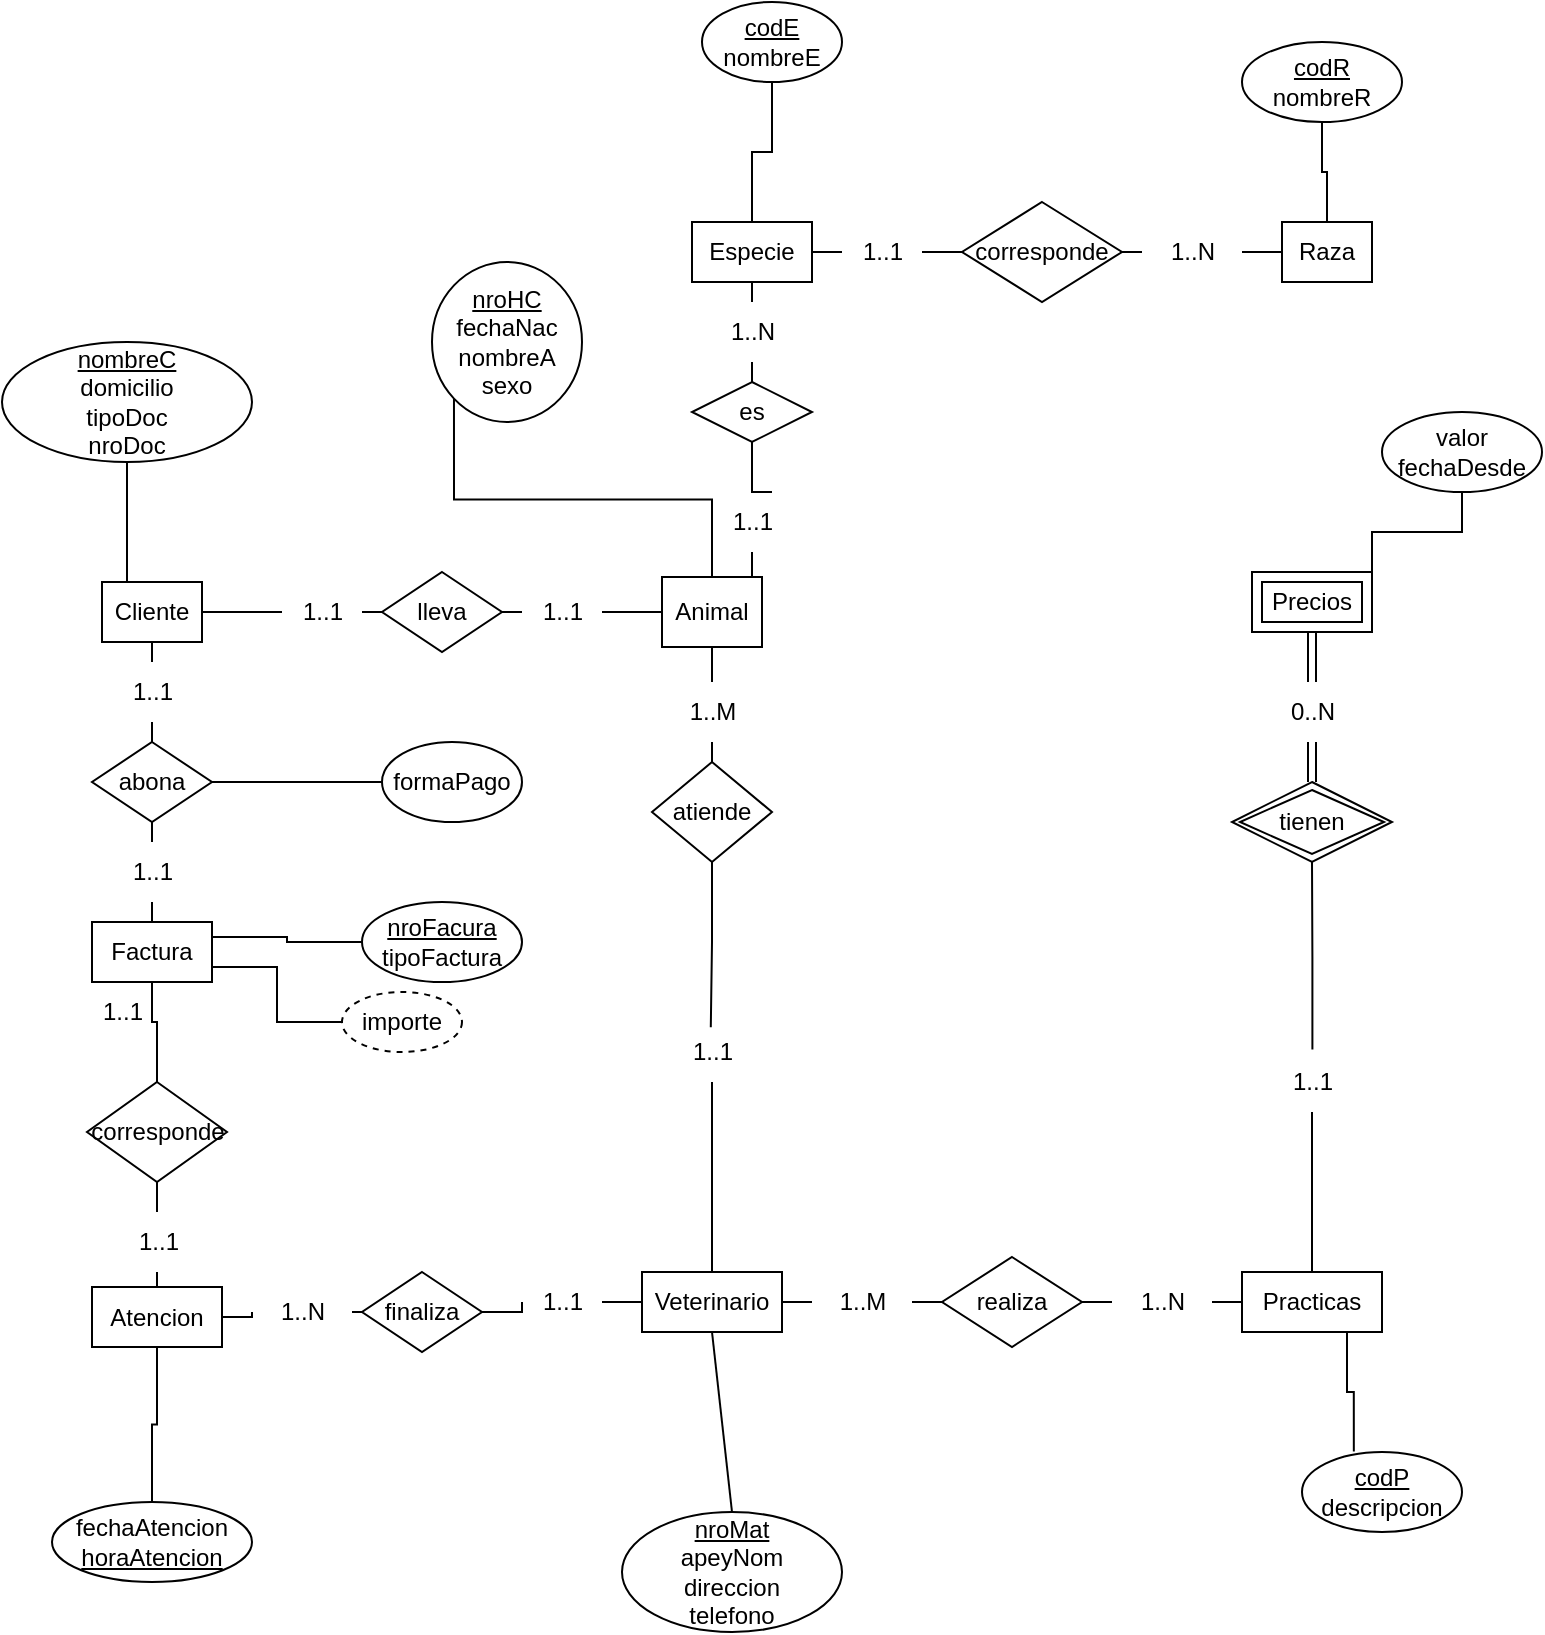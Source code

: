 <mxfile version="21.4.0" type="github">
  <diagram id="R2lEEEUBdFMjLlhIrx00" name="Page-1">
    <mxGraphModel dx="1050" dy="541" grid="1" gridSize="10" guides="1" tooltips="1" connect="1" arrows="1" fold="1" page="1" pageScale="1" pageWidth="850" pageHeight="1100" math="0" shadow="0" extFonts="Permanent Marker^https://fonts.googleapis.com/css?family=Permanent+Marker">
      <root>
        <mxCell id="0" />
        <mxCell id="1" parent="0" />
        <mxCell id="lNpmJh9hG0ic0y7PVuHL-33" style="edgeStyle=orthogonalEdgeStyle;rounded=0;orthogonalLoop=1;jettySize=auto;html=1;exitX=0.25;exitY=0;exitDx=0;exitDy=0;entryX=0.5;entryY=1;entryDx=0;entryDy=0;endArrow=none;endFill=0;" edge="1" parent="1" source="lNpmJh9hG0ic0y7PVuHL-1" target="lNpmJh9hG0ic0y7PVuHL-26">
          <mxGeometry relative="1" as="geometry" />
        </mxCell>
        <mxCell id="lNpmJh9hG0ic0y7PVuHL-1" value="Cliente" style="whiteSpace=wrap;html=1;align=center;" vertex="1" parent="1">
          <mxGeometry x="80" y="300" width="50" height="30" as="geometry" />
        </mxCell>
        <mxCell id="lNpmJh9hG0ic0y7PVuHL-31" style="edgeStyle=orthogonalEdgeStyle;rounded=0;orthogonalLoop=1;jettySize=auto;html=1;exitX=0.75;exitY=1;exitDx=0;exitDy=0;entryX=0.324;entryY=-0.005;entryDx=0;entryDy=0;entryPerimeter=0;endArrow=none;endFill=0;" edge="1" parent="1" source="lNpmJh9hG0ic0y7PVuHL-2" target="lNpmJh9hG0ic0y7PVuHL-30">
          <mxGeometry relative="1" as="geometry" />
        </mxCell>
        <mxCell id="lNpmJh9hG0ic0y7PVuHL-53" style="edgeStyle=orthogonalEdgeStyle;rounded=0;orthogonalLoop=1;jettySize=auto;html=1;exitX=0.505;exitY=-0.04;exitDx=0;exitDy=0;entryX=0.5;entryY=1;entryDx=0;entryDy=0;endArrow=none;endFill=0;exitPerimeter=0;" edge="1" parent="1" source="lNpmJh9hG0ic0y7PVuHL-56" target="lNpmJh9hG0ic0y7PVuHL-52">
          <mxGeometry relative="1" as="geometry">
            <mxPoint x="685" y="460" as="sourcePoint" />
          </mxGeometry>
        </mxCell>
        <mxCell id="lNpmJh9hG0ic0y7PVuHL-2" value="Practicas" style="whiteSpace=wrap;html=1;align=center;" vertex="1" parent="1">
          <mxGeometry x="650" y="645" width="70" height="30" as="geometry" />
        </mxCell>
        <mxCell id="lNpmJh9hG0ic0y7PVuHL-12" style="edgeStyle=orthogonalEdgeStyle;rounded=0;orthogonalLoop=1;jettySize=auto;html=1;exitX=0.5;exitY=1;exitDx=0;exitDy=0;entryX=0.5;entryY=0;entryDx=0;entryDy=0;endArrow=none;endFill=0;" edge="1" parent="1" source="lNpmJh9hG0ic0y7PVuHL-14" target="lNpmJh9hG0ic0y7PVuHL-11">
          <mxGeometry relative="1" as="geometry" />
        </mxCell>
        <mxCell id="lNpmJh9hG0ic0y7PVuHL-32" style="edgeStyle=orthogonalEdgeStyle;rounded=0;orthogonalLoop=1;jettySize=auto;html=1;exitX=0.5;exitY=0;exitDx=0;exitDy=0;entryX=0;entryY=1;entryDx=0;entryDy=0;endArrow=none;endFill=0;" edge="1" parent="1" source="lNpmJh9hG0ic0y7PVuHL-3" target="lNpmJh9hG0ic0y7PVuHL-27">
          <mxGeometry relative="1" as="geometry" />
        </mxCell>
        <mxCell id="lNpmJh9hG0ic0y7PVuHL-39" style="edgeStyle=orthogonalEdgeStyle;rounded=0;orthogonalLoop=1;jettySize=auto;html=1;exitX=0.75;exitY=0;exitDx=0;exitDy=0;entryX=0.5;entryY=1;entryDx=0;entryDy=0;endArrow=none;endFill=0;" edge="1" parent="1" source="lNpmJh9hG0ic0y7PVuHL-43" target="lNpmJh9hG0ic0y7PVuHL-38">
          <mxGeometry relative="1" as="geometry" />
        </mxCell>
        <mxCell id="lNpmJh9hG0ic0y7PVuHL-3" value="Animal" style="whiteSpace=wrap;html=1;align=center;" vertex="1" parent="1">
          <mxGeometry x="360" y="297.5" width="50" height="35" as="geometry" />
        </mxCell>
        <mxCell id="lNpmJh9hG0ic0y7PVuHL-20" style="edgeStyle=orthogonalEdgeStyle;rounded=0;orthogonalLoop=1;jettySize=auto;html=1;exitX=1;exitY=0.5;exitDx=0;exitDy=0;entryX=0;entryY=0.5;entryDx=0;entryDy=0;endArrow=none;endFill=0;" edge="1" parent="1" source="lNpmJh9hG0ic0y7PVuHL-22" target="lNpmJh9hG0ic0y7PVuHL-19">
          <mxGeometry relative="1" as="geometry" />
        </mxCell>
        <mxCell id="lNpmJh9hG0ic0y7PVuHL-29" style="rounded=0;orthogonalLoop=1;jettySize=auto;html=1;entryX=0.5;entryY=0;entryDx=0;entryDy=0;endArrow=none;endFill=0;exitX=0.5;exitY=1;exitDx=0;exitDy=0;" edge="1" parent="1" source="lNpmJh9hG0ic0y7PVuHL-4" target="lNpmJh9hG0ic0y7PVuHL-28">
          <mxGeometry relative="1" as="geometry">
            <mxPoint x="385" y="715" as="sourcePoint" />
          </mxGeometry>
        </mxCell>
        <mxCell id="lNpmJh9hG0ic0y7PVuHL-4" value="Veterinario" style="whiteSpace=wrap;html=1;align=center;" vertex="1" parent="1">
          <mxGeometry x="350" y="645" width="70" height="30" as="geometry" />
        </mxCell>
        <mxCell id="lNpmJh9hG0ic0y7PVuHL-6" style="edgeStyle=orthogonalEdgeStyle;rounded=0;orthogonalLoop=1;jettySize=auto;html=1;exitX=0;exitY=0.5;exitDx=0;exitDy=0;endArrow=none;endFill=0;entryX=1;entryY=0.5;entryDx=0;entryDy=0;" edge="1" parent="1" source="lNpmJh9hG0ic0y7PVuHL-8" target="lNpmJh9hG0ic0y7PVuHL-1">
          <mxGeometry relative="1" as="geometry">
            <mxPoint x="180" y="320" as="targetPoint" />
          </mxGeometry>
        </mxCell>
        <mxCell id="lNpmJh9hG0ic0y7PVuHL-7" style="edgeStyle=orthogonalEdgeStyle;rounded=0;orthogonalLoop=1;jettySize=auto;html=1;exitX=1;exitY=0.5;exitDx=0;exitDy=0;entryX=0;entryY=0.5;entryDx=0;entryDy=0;endArrow=none;endFill=0;" edge="1" parent="1" source="lNpmJh9hG0ic0y7PVuHL-9" target="lNpmJh9hG0ic0y7PVuHL-3">
          <mxGeometry relative="1" as="geometry" />
        </mxCell>
        <mxCell id="lNpmJh9hG0ic0y7PVuHL-5" value="lleva" style="shape=rhombus;perimeter=rhombusPerimeter;whiteSpace=wrap;html=1;align=center;" vertex="1" parent="1">
          <mxGeometry x="220" y="295" width="60" height="40" as="geometry" />
        </mxCell>
        <mxCell id="lNpmJh9hG0ic0y7PVuHL-10" value="" style="edgeStyle=orthogonalEdgeStyle;rounded=0;orthogonalLoop=1;jettySize=auto;html=1;exitX=1;exitY=0.5;exitDx=0;exitDy=0;entryX=0;entryY=0.5;entryDx=0;entryDy=0;endArrow=none;endFill=0;" edge="1" parent="1" source="lNpmJh9hG0ic0y7PVuHL-5" target="lNpmJh9hG0ic0y7PVuHL-9">
          <mxGeometry relative="1" as="geometry">
            <mxPoint x="280" y="315" as="sourcePoint" />
            <mxPoint x="340" y="315" as="targetPoint" />
          </mxGeometry>
        </mxCell>
        <mxCell id="lNpmJh9hG0ic0y7PVuHL-9" value="1..1" style="text;html=1;align=center;verticalAlign=middle;resizable=0;points=[];autosize=1;strokeColor=none;fillColor=none;" vertex="1" parent="1">
          <mxGeometry x="290" y="300" width="40" height="30" as="geometry" />
        </mxCell>
        <mxCell id="lNpmJh9hG0ic0y7PVuHL-13" style="edgeStyle=orthogonalEdgeStyle;rounded=0;orthogonalLoop=1;jettySize=auto;html=1;exitX=0.5;exitY=1;exitDx=0;exitDy=0;entryX=0.5;entryY=0;entryDx=0;entryDy=0;endArrow=none;endFill=0;" edge="1" parent="1" source="lNpmJh9hG0ic0y7PVuHL-16" target="lNpmJh9hG0ic0y7PVuHL-4">
          <mxGeometry relative="1" as="geometry" />
        </mxCell>
        <mxCell id="lNpmJh9hG0ic0y7PVuHL-11" value="atiende" style="shape=rhombus;perimeter=rhombusPerimeter;whiteSpace=wrap;html=1;align=center;" vertex="1" parent="1">
          <mxGeometry x="355" y="390" width="60" height="50" as="geometry" />
        </mxCell>
        <mxCell id="lNpmJh9hG0ic0y7PVuHL-15" value="" style="edgeStyle=orthogonalEdgeStyle;rounded=0;orthogonalLoop=1;jettySize=auto;html=1;exitX=0.5;exitY=1;exitDx=0;exitDy=0;entryX=0.5;entryY=0;entryDx=0;entryDy=0;endArrow=none;endFill=0;" edge="1" parent="1" source="lNpmJh9hG0ic0y7PVuHL-3" target="lNpmJh9hG0ic0y7PVuHL-14">
          <mxGeometry relative="1" as="geometry">
            <mxPoint x="385" y="333" as="sourcePoint" />
            <mxPoint x="385" y="390" as="targetPoint" />
          </mxGeometry>
        </mxCell>
        <mxCell id="lNpmJh9hG0ic0y7PVuHL-14" value="1..M" style="text;html=1;align=center;verticalAlign=middle;resizable=0;points=[];autosize=1;strokeColor=none;fillColor=none;" vertex="1" parent="1">
          <mxGeometry x="360" y="350" width="50" height="30" as="geometry" />
        </mxCell>
        <mxCell id="lNpmJh9hG0ic0y7PVuHL-17" value="" style="edgeStyle=orthogonalEdgeStyle;rounded=0;orthogonalLoop=1;jettySize=auto;html=1;exitX=0.5;exitY=1;exitDx=0;exitDy=0;entryX=0.485;entryY=0.087;entryDx=0;entryDy=0;endArrow=none;endFill=0;entryPerimeter=0;" edge="1" parent="1" source="lNpmJh9hG0ic0y7PVuHL-11" target="lNpmJh9hG0ic0y7PVuHL-16">
          <mxGeometry relative="1" as="geometry">
            <mxPoint x="385" y="440" as="sourcePoint" />
            <mxPoint x="385" y="460" as="targetPoint" />
          </mxGeometry>
        </mxCell>
        <mxCell id="lNpmJh9hG0ic0y7PVuHL-16" value="1..1" style="text;html=1;align=center;verticalAlign=middle;resizable=0;points=[];autosize=1;strokeColor=none;fillColor=none;" vertex="1" parent="1">
          <mxGeometry x="365" y="520" width="40" height="30" as="geometry" />
        </mxCell>
        <mxCell id="lNpmJh9hG0ic0y7PVuHL-18" value="" style="edgeStyle=orthogonalEdgeStyle;rounded=0;orthogonalLoop=1;jettySize=auto;html=1;exitX=0;exitY=0.5;exitDx=0;exitDy=0;endArrow=none;endFill=0;entryX=1;entryY=0.5;entryDx=0;entryDy=0;" edge="1" parent="1" source="lNpmJh9hG0ic0y7PVuHL-5" target="lNpmJh9hG0ic0y7PVuHL-8">
          <mxGeometry relative="1" as="geometry">
            <mxPoint x="150" y="315" as="targetPoint" />
            <mxPoint x="220" y="315" as="sourcePoint" />
          </mxGeometry>
        </mxCell>
        <mxCell id="lNpmJh9hG0ic0y7PVuHL-8" value="1..1" style="text;html=1;align=center;verticalAlign=middle;resizable=0;points=[];autosize=1;strokeColor=none;fillColor=none;" vertex="1" parent="1">
          <mxGeometry x="170" y="300" width="40" height="30" as="geometry" />
        </mxCell>
        <mxCell id="lNpmJh9hG0ic0y7PVuHL-21" style="edgeStyle=orthogonalEdgeStyle;rounded=0;orthogonalLoop=1;jettySize=auto;html=1;exitX=1;exitY=0.5;exitDx=0;exitDy=0;entryX=0;entryY=0.5;entryDx=0;entryDy=0;endArrow=none;endFill=0;" edge="1" parent="1" source="lNpmJh9hG0ic0y7PVuHL-24" target="lNpmJh9hG0ic0y7PVuHL-2">
          <mxGeometry relative="1" as="geometry" />
        </mxCell>
        <mxCell id="lNpmJh9hG0ic0y7PVuHL-19" value="realiza" style="shape=rhombus;perimeter=rhombusPerimeter;whiteSpace=wrap;html=1;align=center;" vertex="1" parent="1">
          <mxGeometry x="500" y="637.5" width="70" height="45" as="geometry" />
        </mxCell>
        <mxCell id="lNpmJh9hG0ic0y7PVuHL-23" value="" style="edgeStyle=orthogonalEdgeStyle;rounded=0;orthogonalLoop=1;jettySize=auto;html=1;exitX=1;exitY=0.5;exitDx=0;exitDy=0;entryX=0;entryY=0.5;entryDx=0;entryDy=0;endArrow=none;endFill=0;" edge="1" parent="1" source="lNpmJh9hG0ic0y7PVuHL-4" target="lNpmJh9hG0ic0y7PVuHL-22">
          <mxGeometry relative="1" as="geometry">
            <mxPoint x="420" y="660" as="sourcePoint" />
            <mxPoint x="500" y="660" as="targetPoint" />
          </mxGeometry>
        </mxCell>
        <mxCell id="lNpmJh9hG0ic0y7PVuHL-22" value="1..M" style="text;html=1;align=center;verticalAlign=middle;resizable=0;points=[];autosize=1;strokeColor=none;fillColor=none;" vertex="1" parent="1">
          <mxGeometry x="435" y="645" width="50" height="30" as="geometry" />
        </mxCell>
        <mxCell id="lNpmJh9hG0ic0y7PVuHL-25" value="" style="edgeStyle=orthogonalEdgeStyle;rounded=0;orthogonalLoop=1;jettySize=auto;html=1;exitX=1;exitY=0.5;exitDx=0;exitDy=0;entryX=0;entryY=0.5;entryDx=0;entryDy=0;endArrow=none;endFill=0;" edge="1" parent="1" source="lNpmJh9hG0ic0y7PVuHL-19" target="lNpmJh9hG0ic0y7PVuHL-24">
          <mxGeometry relative="1" as="geometry">
            <mxPoint x="570" y="660" as="sourcePoint" />
            <mxPoint x="640" y="660" as="targetPoint" />
          </mxGeometry>
        </mxCell>
        <mxCell id="lNpmJh9hG0ic0y7PVuHL-24" value="1..N" style="text;html=1;align=center;verticalAlign=middle;resizable=0;points=[];autosize=1;strokeColor=none;fillColor=none;" vertex="1" parent="1">
          <mxGeometry x="585" y="645" width="50" height="30" as="geometry" />
        </mxCell>
        <mxCell id="lNpmJh9hG0ic0y7PVuHL-26" value="&lt;u&gt;nombreC&lt;/u&gt;&lt;br&gt;domicilio&lt;br&gt;tipoDoc&lt;br&gt;nroDoc" style="ellipse;whiteSpace=wrap;html=1;align=center;" vertex="1" parent="1">
          <mxGeometry x="30" y="180" width="125" height="60" as="geometry" />
        </mxCell>
        <mxCell id="lNpmJh9hG0ic0y7PVuHL-27" value="&lt;u&gt;nroHC&lt;/u&gt;&lt;br&gt;fechaNac&lt;br&gt;nombreA&lt;br&gt;sexo" style="ellipse;whiteSpace=wrap;html=1;align=center;" vertex="1" parent="1">
          <mxGeometry x="245" y="140" width="75" height="80" as="geometry" />
        </mxCell>
        <mxCell id="lNpmJh9hG0ic0y7PVuHL-28" value="&lt;u&gt;nroMat&lt;/u&gt;&lt;br&gt;apeyNom&lt;br&gt;direccion&lt;br&gt;telefono" style="ellipse;whiteSpace=wrap;html=1;align=center;" vertex="1" parent="1">
          <mxGeometry x="340" y="765" width="110" height="60" as="geometry" />
        </mxCell>
        <mxCell id="lNpmJh9hG0ic0y7PVuHL-30" value="&lt;u&gt;codP&lt;/u&gt;&lt;br&gt;descripcion" style="ellipse;whiteSpace=wrap;html=1;align=center;" vertex="1" parent="1">
          <mxGeometry x="680" y="735" width="80" height="40" as="geometry" />
        </mxCell>
        <mxCell id="lNpmJh9hG0ic0y7PVuHL-34" value="fechaAtencion&lt;br&gt;&lt;u&gt;horaAtencion&lt;/u&gt;" style="ellipse;whiteSpace=wrap;html=1;align=center;" vertex="1" parent="1">
          <mxGeometry x="55" y="760" width="100" height="40" as="geometry" />
        </mxCell>
        <mxCell id="lNpmJh9hG0ic0y7PVuHL-47" style="edgeStyle=orthogonalEdgeStyle;rounded=0;orthogonalLoop=1;jettySize=auto;html=1;exitX=1;exitY=0.5;exitDx=0;exitDy=0;entryX=0;entryY=0.5;entryDx=0;entryDy=0;endArrow=none;endFill=0;" edge="1" parent="1" source="lNpmJh9hG0ic0y7PVuHL-46" target="lNpmJh9hG0ic0y7PVuHL-45">
          <mxGeometry relative="1" as="geometry" />
        </mxCell>
        <mxCell id="lNpmJh9hG0ic0y7PVuHL-66" style="edgeStyle=orthogonalEdgeStyle;rounded=0;orthogonalLoop=1;jettySize=auto;html=1;exitX=0.5;exitY=0;exitDx=0;exitDy=0;entryX=0.5;entryY=1;entryDx=0;entryDy=0;endArrow=none;endFill=0;" edge="1" parent="1" source="lNpmJh9hG0ic0y7PVuHL-36" target="lNpmJh9hG0ic0y7PVuHL-65">
          <mxGeometry relative="1" as="geometry" />
        </mxCell>
        <mxCell id="lNpmJh9hG0ic0y7PVuHL-36" value="Especie" style="whiteSpace=wrap;html=1;align=center;" vertex="1" parent="1">
          <mxGeometry x="375" y="120" width="60" height="30" as="geometry" />
        </mxCell>
        <mxCell id="lNpmJh9hG0ic0y7PVuHL-67" style="edgeStyle=orthogonalEdgeStyle;rounded=0;orthogonalLoop=1;jettySize=auto;html=1;exitX=0.5;exitY=0;exitDx=0;exitDy=0;entryX=0.5;entryY=1;entryDx=0;entryDy=0;endArrow=none;endFill=0;" edge="1" parent="1" source="lNpmJh9hG0ic0y7PVuHL-37" target="lNpmJh9hG0ic0y7PVuHL-64">
          <mxGeometry relative="1" as="geometry" />
        </mxCell>
        <mxCell id="lNpmJh9hG0ic0y7PVuHL-37" value="Raza" style="whiteSpace=wrap;html=1;align=center;" vertex="1" parent="1">
          <mxGeometry x="670" y="120" width="45" height="30" as="geometry" />
        </mxCell>
        <mxCell id="lNpmJh9hG0ic0y7PVuHL-40" style="edgeStyle=orthogonalEdgeStyle;rounded=0;orthogonalLoop=1;jettySize=auto;html=1;exitX=0.5;exitY=0;exitDx=0;exitDy=0;entryX=0.5;entryY=1;entryDx=0;entryDy=0;endArrow=none;endFill=0;" edge="1" parent="1" source="lNpmJh9hG0ic0y7PVuHL-41" target="lNpmJh9hG0ic0y7PVuHL-36">
          <mxGeometry relative="1" as="geometry" />
        </mxCell>
        <mxCell id="lNpmJh9hG0ic0y7PVuHL-38" value="es" style="shape=rhombus;perimeter=rhombusPerimeter;whiteSpace=wrap;html=1;align=center;" vertex="1" parent="1">
          <mxGeometry x="375" y="200" width="60" height="30" as="geometry" />
        </mxCell>
        <mxCell id="lNpmJh9hG0ic0y7PVuHL-42" value="" style="edgeStyle=orthogonalEdgeStyle;rounded=0;orthogonalLoop=1;jettySize=auto;html=1;exitX=0.5;exitY=0;exitDx=0;exitDy=0;entryX=0.5;entryY=1;entryDx=0;entryDy=0;endArrow=none;endFill=0;" edge="1" parent="1" source="lNpmJh9hG0ic0y7PVuHL-38" target="lNpmJh9hG0ic0y7PVuHL-41">
          <mxGeometry relative="1" as="geometry">
            <mxPoint x="405" y="200" as="sourcePoint" />
            <mxPoint x="405" y="150" as="targetPoint" />
          </mxGeometry>
        </mxCell>
        <mxCell id="lNpmJh9hG0ic0y7PVuHL-41" value="1..N" style="text;html=1;align=center;verticalAlign=middle;resizable=0;points=[];autosize=1;strokeColor=none;fillColor=none;" vertex="1" parent="1">
          <mxGeometry x="380" y="160" width="50" height="30" as="geometry" />
        </mxCell>
        <mxCell id="lNpmJh9hG0ic0y7PVuHL-44" value="" style="edgeStyle=orthogonalEdgeStyle;rounded=0;orthogonalLoop=1;jettySize=auto;html=1;exitX=0.75;exitY=0;exitDx=0;exitDy=0;entryX=0.5;entryY=1;entryDx=0;entryDy=0;endArrow=none;endFill=0;" edge="1" parent="1" source="lNpmJh9hG0ic0y7PVuHL-3" target="lNpmJh9hG0ic0y7PVuHL-43">
          <mxGeometry relative="1" as="geometry">
            <mxPoint x="398" y="298" as="sourcePoint" />
            <mxPoint x="405" y="250" as="targetPoint" />
          </mxGeometry>
        </mxCell>
        <mxCell id="lNpmJh9hG0ic0y7PVuHL-43" value="1..1" style="text;html=1;align=center;verticalAlign=middle;resizable=0;points=[];autosize=1;strokeColor=none;fillColor=none;" vertex="1" parent="1">
          <mxGeometry x="385" y="255" width="40" height="30" as="geometry" />
        </mxCell>
        <mxCell id="lNpmJh9hG0ic0y7PVuHL-50" style="edgeStyle=orthogonalEdgeStyle;rounded=0;orthogonalLoop=1;jettySize=auto;html=1;exitX=1;exitY=0.5;exitDx=0;exitDy=0;entryX=0;entryY=0.5;entryDx=0;entryDy=0;endArrow=none;endFill=0;" edge="1" parent="1" source="lNpmJh9hG0ic0y7PVuHL-49" target="lNpmJh9hG0ic0y7PVuHL-37">
          <mxGeometry relative="1" as="geometry" />
        </mxCell>
        <mxCell id="lNpmJh9hG0ic0y7PVuHL-45" value="corresponde" style="shape=rhombus;perimeter=rhombusPerimeter;whiteSpace=wrap;html=1;align=center;" vertex="1" parent="1">
          <mxGeometry x="510" y="110" width="80" height="50" as="geometry" />
        </mxCell>
        <mxCell id="lNpmJh9hG0ic0y7PVuHL-48" value="" style="edgeStyle=orthogonalEdgeStyle;rounded=0;orthogonalLoop=1;jettySize=auto;html=1;exitX=1;exitY=0.5;exitDx=0;exitDy=0;entryX=0;entryY=0.5;entryDx=0;entryDy=0;endArrow=none;endFill=0;" edge="1" parent="1" source="lNpmJh9hG0ic0y7PVuHL-36" target="lNpmJh9hG0ic0y7PVuHL-46">
          <mxGeometry relative="1" as="geometry">
            <mxPoint x="435" y="135" as="sourcePoint" />
            <mxPoint x="510" y="135" as="targetPoint" />
          </mxGeometry>
        </mxCell>
        <mxCell id="lNpmJh9hG0ic0y7PVuHL-46" value="1..1" style="text;html=1;align=center;verticalAlign=middle;resizable=0;points=[];autosize=1;strokeColor=none;fillColor=none;" vertex="1" parent="1">
          <mxGeometry x="450" y="120" width="40" height="30" as="geometry" />
        </mxCell>
        <mxCell id="lNpmJh9hG0ic0y7PVuHL-51" value="" style="edgeStyle=orthogonalEdgeStyle;rounded=0;orthogonalLoop=1;jettySize=auto;html=1;exitX=1;exitY=0.5;exitDx=0;exitDy=0;entryX=0;entryY=0.5;entryDx=0;entryDy=0;endArrow=none;endFill=0;" edge="1" parent="1" source="lNpmJh9hG0ic0y7PVuHL-45" target="lNpmJh9hG0ic0y7PVuHL-49">
          <mxGeometry relative="1" as="geometry">
            <mxPoint x="590" y="135" as="sourcePoint" />
            <mxPoint x="670" y="135" as="targetPoint" />
          </mxGeometry>
        </mxCell>
        <mxCell id="lNpmJh9hG0ic0y7PVuHL-49" value="1..N" style="text;html=1;align=center;verticalAlign=middle;resizable=0;points=[];autosize=1;strokeColor=none;fillColor=none;" vertex="1" parent="1">
          <mxGeometry x="600" y="120" width="50" height="30" as="geometry" />
        </mxCell>
        <mxCell id="lNpmJh9hG0ic0y7PVuHL-52" value="tienen" style="shape=rhombus;double=1;perimeter=rhombusPerimeter;whiteSpace=wrap;html=1;align=center;" vertex="1" parent="1">
          <mxGeometry x="645" y="400" width="80" height="40" as="geometry" />
        </mxCell>
        <mxCell id="lNpmJh9hG0ic0y7PVuHL-62" style="edgeStyle=orthogonalEdgeStyle;rounded=0;orthogonalLoop=1;jettySize=auto;html=1;exitX=1;exitY=0;exitDx=0;exitDy=0;endArrow=none;endFill=0;" edge="1" parent="1" source="lNpmJh9hG0ic0y7PVuHL-54" target="lNpmJh9hG0ic0y7PVuHL-60">
          <mxGeometry relative="1" as="geometry" />
        </mxCell>
        <mxCell id="lNpmJh9hG0ic0y7PVuHL-54" value="Precios" style="shape=ext;margin=3;double=1;whiteSpace=wrap;html=1;align=center;" vertex="1" parent="1">
          <mxGeometry x="655" y="295" width="60" height="30" as="geometry" />
        </mxCell>
        <mxCell id="lNpmJh9hG0ic0y7PVuHL-57" value="" style="edgeStyle=orthogonalEdgeStyle;rounded=0;orthogonalLoop=1;jettySize=auto;html=1;exitX=0.5;exitY=0;exitDx=0;exitDy=0;entryX=0.5;entryY=1;entryDx=0;entryDy=0;endArrow=none;endFill=0;" edge="1" parent="1" source="lNpmJh9hG0ic0y7PVuHL-2" target="lNpmJh9hG0ic0y7PVuHL-56">
          <mxGeometry relative="1" as="geometry">
            <mxPoint x="685" y="590" as="sourcePoint" />
            <mxPoint x="685" y="520" as="targetPoint" />
          </mxGeometry>
        </mxCell>
        <mxCell id="lNpmJh9hG0ic0y7PVuHL-56" value="1..1" style="text;html=1;align=center;verticalAlign=middle;resizable=0;points=[];autosize=1;strokeColor=none;fillColor=none;" vertex="1" parent="1">
          <mxGeometry x="665" y="535" width="40" height="30" as="geometry" />
        </mxCell>
        <mxCell id="lNpmJh9hG0ic0y7PVuHL-60" value="valor&lt;br&gt;fechaDesde" style="ellipse;whiteSpace=wrap;html=1;align=center;" vertex="1" parent="1">
          <mxGeometry x="720" y="215" width="80" height="40" as="geometry" />
        </mxCell>
        <mxCell id="lNpmJh9hG0ic0y7PVuHL-64" value="&lt;u&gt;codR&lt;/u&gt;&lt;br&gt;nombreR" style="ellipse;whiteSpace=wrap;html=1;align=center;" vertex="1" parent="1">
          <mxGeometry x="650" y="30" width="80" height="40" as="geometry" />
        </mxCell>
        <mxCell id="lNpmJh9hG0ic0y7PVuHL-65" value="&lt;u&gt;codE&lt;/u&gt;&lt;br&gt;nombreE" style="ellipse;whiteSpace=wrap;html=1;align=center;" vertex="1" parent="1">
          <mxGeometry x="380" y="10" width="70" height="40" as="geometry" />
        </mxCell>
        <mxCell id="lNpmJh9hG0ic0y7PVuHL-68" value="" style="shape=link;html=1;rounded=0;entryX=0.5;entryY=1;entryDx=0;entryDy=0;exitX=0.5;exitY=0;exitDx=0;exitDy=0;" edge="1" parent="1" source="lNpmJh9hG0ic0y7PVuHL-69" target="lNpmJh9hG0ic0y7PVuHL-54">
          <mxGeometry width="100" relative="1" as="geometry">
            <mxPoint x="370" y="410" as="sourcePoint" />
            <mxPoint x="470" y="410" as="targetPoint" />
          </mxGeometry>
        </mxCell>
        <mxCell id="lNpmJh9hG0ic0y7PVuHL-70" value="" style="shape=link;html=1;rounded=0;entryX=0.5;entryY=1;entryDx=0;entryDy=0;exitX=0.5;exitY=0;exitDx=0;exitDy=0;" edge="1" parent="1" source="lNpmJh9hG0ic0y7PVuHL-52" target="lNpmJh9hG0ic0y7PVuHL-69">
          <mxGeometry width="100" relative="1" as="geometry">
            <mxPoint x="685" y="400" as="sourcePoint" />
            <mxPoint x="685" y="325" as="targetPoint" />
          </mxGeometry>
        </mxCell>
        <mxCell id="lNpmJh9hG0ic0y7PVuHL-69" value="0..N" style="text;html=1;align=center;verticalAlign=middle;resizable=0;points=[];autosize=1;strokeColor=none;fillColor=none;" vertex="1" parent="1">
          <mxGeometry x="660" y="350" width="50" height="30" as="geometry" />
        </mxCell>
        <mxCell id="lNpmJh9hG0ic0y7PVuHL-73" style="edgeStyle=orthogonalEdgeStyle;rounded=0;orthogonalLoop=1;jettySize=auto;html=1;exitX=0.5;exitY=1;exitDx=0;exitDy=0;endArrow=none;endFill=0;" edge="1" parent="1" source="lNpmJh9hG0ic0y7PVuHL-71" target="lNpmJh9hG0ic0y7PVuHL-34">
          <mxGeometry relative="1" as="geometry" />
        </mxCell>
        <mxCell id="lNpmJh9hG0ic0y7PVuHL-85" style="edgeStyle=orthogonalEdgeStyle;rounded=0;orthogonalLoop=1;jettySize=auto;html=1;exitX=0.5;exitY=0;exitDx=0;exitDy=0;entryX=0.5;entryY=1;entryDx=0;entryDy=0;endArrow=none;endFill=0;" edge="1" parent="1" source="lNpmJh9hG0ic0y7PVuHL-94" target="lNpmJh9hG0ic0y7PVuHL-74">
          <mxGeometry relative="1" as="geometry" />
        </mxCell>
        <mxCell id="lNpmJh9hG0ic0y7PVuHL-87" style="edgeStyle=orthogonalEdgeStyle;rounded=0;orthogonalLoop=1;jettySize=auto;html=1;exitX=1;exitY=0.5;exitDx=0;exitDy=0;entryX=0;entryY=0.5;entryDx=0;entryDy=0;endArrow=none;endFill=0;" edge="1" parent="1" source="lNpmJh9hG0ic0y7PVuHL-96" target="lNpmJh9hG0ic0y7PVuHL-76">
          <mxGeometry relative="1" as="geometry" />
        </mxCell>
        <mxCell id="lNpmJh9hG0ic0y7PVuHL-71" value="Atencion" style="whiteSpace=wrap;html=1;align=center;" vertex="1" parent="1">
          <mxGeometry x="75" y="652.5" width="65" height="30" as="geometry" />
        </mxCell>
        <mxCell id="lNpmJh9hG0ic0y7PVuHL-72" value="Factura" style="whiteSpace=wrap;html=1;align=center;" vertex="1" parent="1">
          <mxGeometry x="75" y="470" width="60" height="30" as="geometry" />
        </mxCell>
        <mxCell id="lNpmJh9hG0ic0y7PVuHL-86" style="edgeStyle=orthogonalEdgeStyle;rounded=0;orthogonalLoop=1;jettySize=auto;html=1;exitX=0.5;exitY=0;exitDx=0;exitDy=0;entryX=0.5;entryY=1;entryDx=0;entryDy=0;endArrow=none;endFill=0;" edge="1" parent="1" source="lNpmJh9hG0ic0y7PVuHL-74" target="lNpmJh9hG0ic0y7PVuHL-72">
          <mxGeometry relative="1" as="geometry">
            <Array as="points">
              <mxPoint x="108" y="520" />
              <mxPoint x="105" y="520" />
            </Array>
          </mxGeometry>
        </mxCell>
        <mxCell id="lNpmJh9hG0ic0y7PVuHL-74" value="corresponde" style="shape=rhombus;perimeter=rhombusPerimeter;whiteSpace=wrap;html=1;align=center;" vertex="1" parent="1">
          <mxGeometry x="72.5" y="550" width="70" height="50" as="geometry" />
        </mxCell>
        <mxCell id="lNpmJh9hG0ic0y7PVuHL-81" style="edgeStyle=orthogonalEdgeStyle;rounded=0;orthogonalLoop=1;jettySize=auto;html=1;exitX=0.5;exitY=0;exitDx=0;exitDy=0;entryX=0.5;entryY=1;entryDx=0;entryDy=0;endArrow=none;endFill=0;" edge="1" parent="1" source="lNpmJh9hG0ic0y7PVuHL-89" target="lNpmJh9hG0ic0y7PVuHL-1">
          <mxGeometry relative="1" as="geometry" />
        </mxCell>
        <mxCell id="lNpmJh9hG0ic0y7PVuHL-82" style="edgeStyle=orthogonalEdgeStyle;rounded=0;orthogonalLoop=1;jettySize=auto;html=1;exitX=0.5;exitY=1;exitDx=0;exitDy=0;entryX=0.5;entryY=0;entryDx=0;entryDy=0;endArrow=none;endFill=0;" edge="1" parent="1" source="lNpmJh9hG0ic0y7PVuHL-90" target="lNpmJh9hG0ic0y7PVuHL-72">
          <mxGeometry relative="1" as="geometry" />
        </mxCell>
        <mxCell id="lNpmJh9hG0ic0y7PVuHL-84" style="edgeStyle=orthogonalEdgeStyle;rounded=0;orthogonalLoop=1;jettySize=auto;html=1;exitX=1;exitY=0.5;exitDx=0;exitDy=0;entryX=0;entryY=0.5;entryDx=0;entryDy=0;endArrow=none;endFill=0;" edge="1" parent="1" source="lNpmJh9hG0ic0y7PVuHL-75" target="lNpmJh9hG0ic0y7PVuHL-83">
          <mxGeometry relative="1" as="geometry" />
        </mxCell>
        <mxCell id="lNpmJh9hG0ic0y7PVuHL-75" value="abona" style="shape=rhombus;perimeter=rhombusPerimeter;whiteSpace=wrap;html=1;align=center;" vertex="1" parent="1">
          <mxGeometry x="75" y="380" width="60" height="40" as="geometry" />
        </mxCell>
        <mxCell id="lNpmJh9hG0ic0y7PVuHL-88" style="edgeStyle=orthogonalEdgeStyle;rounded=0;orthogonalLoop=1;jettySize=auto;html=1;exitX=1;exitY=0.5;exitDx=0;exitDy=0;entryX=0;entryY=0.5;entryDx=0;entryDy=0;endArrow=none;endFill=0;" edge="1" parent="1" source="lNpmJh9hG0ic0y7PVuHL-98" target="lNpmJh9hG0ic0y7PVuHL-4">
          <mxGeometry relative="1" as="geometry" />
        </mxCell>
        <mxCell id="lNpmJh9hG0ic0y7PVuHL-76" value="finaliza" style="shape=rhombus;perimeter=rhombusPerimeter;whiteSpace=wrap;html=1;align=center;" vertex="1" parent="1">
          <mxGeometry x="210" y="645" width="60" height="40" as="geometry" />
        </mxCell>
        <mxCell id="lNpmJh9hG0ic0y7PVuHL-80" style="edgeStyle=orthogonalEdgeStyle;rounded=0;orthogonalLoop=1;jettySize=auto;html=1;exitX=0;exitY=0.5;exitDx=0;exitDy=0;entryX=1;entryY=0.25;entryDx=0;entryDy=0;endArrow=none;endFill=0;" edge="1" parent="1" source="lNpmJh9hG0ic0y7PVuHL-77" target="lNpmJh9hG0ic0y7PVuHL-72">
          <mxGeometry relative="1" as="geometry" />
        </mxCell>
        <mxCell id="lNpmJh9hG0ic0y7PVuHL-77" value="&lt;u&gt;nroFacura&lt;/u&gt;&lt;br&gt;tipoFactura" style="ellipse;whiteSpace=wrap;html=1;align=center;" vertex="1" parent="1">
          <mxGeometry x="210" y="460" width="80" height="40" as="geometry" />
        </mxCell>
        <mxCell id="lNpmJh9hG0ic0y7PVuHL-79" style="edgeStyle=orthogonalEdgeStyle;rounded=0;orthogonalLoop=1;jettySize=auto;html=1;exitX=0;exitY=0.5;exitDx=0;exitDy=0;entryX=1;entryY=0.75;entryDx=0;entryDy=0;endArrow=none;endFill=0;" edge="1" parent="1" source="lNpmJh9hG0ic0y7PVuHL-78" target="lNpmJh9hG0ic0y7PVuHL-72">
          <mxGeometry relative="1" as="geometry" />
        </mxCell>
        <mxCell id="lNpmJh9hG0ic0y7PVuHL-78" value="importe" style="ellipse;whiteSpace=wrap;html=1;align=center;dashed=1;" vertex="1" parent="1">
          <mxGeometry x="200" y="505" width="60" height="30" as="geometry" />
        </mxCell>
        <mxCell id="lNpmJh9hG0ic0y7PVuHL-83" value="formaPago" style="ellipse;whiteSpace=wrap;html=1;align=center;" vertex="1" parent="1">
          <mxGeometry x="220" y="380" width="70" height="40" as="geometry" />
        </mxCell>
        <mxCell id="lNpmJh9hG0ic0y7PVuHL-91" value="" style="edgeStyle=orthogonalEdgeStyle;rounded=0;orthogonalLoop=1;jettySize=auto;html=1;exitX=0.5;exitY=1;exitDx=0;exitDy=0;entryX=0.5;entryY=0;entryDx=0;entryDy=0;endArrow=none;endFill=0;" edge="1" parent="1" source="lNpmJh9hG0ic0y7PVuHL-75" target="lNpmJh9hG0ic0y7PVuHL-90">
          <mxGeometry relative="1" as="geometry">
            <mxPoint x="105" y="420" as="sourcePoint" />
            <mxPoint x="105" y="470" as="targetPoint" />
          </mxGeometry>
        </mxCell>
        <mxCell id="lNpmJh9hG0ic0y7PVuHL-90" value="1..1" style="text;html=1;align=center;verticalAlign=middle;resizable=0;points=[];autosize=1;strokeColor=none;fillColor=none;" vertex="1" parent="1">
          <mxGeometry x="85" y="430" width="40" height="30" as="geometry" />
        </mxCell>
        <mxCell id="lNpmJh9hG0ic0y7PVuHL-92" value="1..1" style="text;html=1;align=center;verticalAlign=middle;resizable=0;points=[];autosize=1;strokeColor=none;fillColor=none;" vertex="1" parent="1">
          <mxGeometry x="70" y="500" width="40" height="30" as="geometry" />
        </mxCell>
        <mxCell id="lNpmJh9hG0ic0y7PVuHL-95" value="" style="edgeStyle=orthogonalEdgeStyle;rounded=0;orthogonalLoop=1;jettySize=auto;html=1;exitX=0.5;exitY=0;exitDx=0;exitDy=0;entryX=0.5;entryY=1;entryDx=0;entryDy=0;endArrow=none;endFill=0;" edge="1" parent="1" source="lNpmJh9hG0ic0y7PVuHL-71" target="lNpmJh9hG0ic0y7PVuHL-94">
          <mxGeometry relative="1" as="geometry">
            <mxPoint x="108" y="653" as="sourcePoint" />
            <mxPoint x="108" y="600" as="targetPoint" />
          </mxGeometry>
        </mxCell>
        <mxCell id="lNpmJh9hG0ic0y7PVuHL-94" value="1..1" style="text;html=1;align=center;verticalAlign=middle;resizable=0;points=[];autosize=1;strokeColor=none;fillColor=none;" vertex="1" parent="1">
          <mxGeometry x="87.5" y="615" width="40" height="30" as="geometry" />
        </mxCell>
        <mxCell id="lNpmJh9hG0ic0y7PVuHL-97" value="" style="edgeStyle=orthogonalEdgeStyle;rounded=0;orthogonalLoop=1;jettySize=auto;html=1;exitX=1;exitY=0.5;exitDx=0;exitDy=0;entryX=0;entryY=0.5;entryDx=0;entryDy=0;endArrow=none;endFill=0;" edge="1" parent="1" source="lNpmJh9hG0ic0y7PVuHL-71" target="lNpmJh9hG0ic0y7PVuHL-96">
          <mxGeometry relative="1" as="geometry">
            <mxPoint x="140" y="668" as="sourcePoint" />
            <mxPoint x="210" y="665" as="targetPoint" />
          </mxGeometry>
        </mxCell>
        <mxCell id="lNpmJh9hG0ic0y7PVuHL-96" value="1..N" style="text;html=1;align=center;verticalAlign=middle;resizable=0;points=[];autosize=1;strokeColor=none;fillColor=none;" vertex="1" parent="1">
          <mxGeometry x="155" y="650" width="50" height="30" as="geometry" />
        </mxCell>
        <mxCell id="lNpmJh9hG0ic0y7PVuHL-99" value="" style="edgeStyle=orthogonalEdgeStyle;rounded=0;orthogonalLoop=1;jettySize=auto;html=1;exitX=1;exitY=0.5;exitDx=0;exitDy=0;entryX=0;entryY=0.5;entryDx=0;entryDy=0;endArrow=none;endFill=0;" edge="1" parent="1" source="lNpmJh9hG0ic0y7PVuHL-76" target="lNpmJh9hG0ic0y7PVuHL-98">
          <mxGeometry relative="1" as="geometry">
            <mxPoint x="270" y="665" as="sourcePoint" />
            <mxPoint x="350" y="660" as="targetPoint" />
          </mxGeometry>
        </mxCell>
        <mxCell id="lNpmJh9hG0ic0y7PVuHL-98" value="1..1" style="text;html=1;align=center;verticalAlign=middle;resizable=0;points=[];autosize=1;strokeColor=none;fillColor=none;" vertex="1" parent="1">
          <mxGeometry x="290" y="645" width="40" height="30" as="geometry" />
        </mxCell>
        <mxCell id="lNpmJh9hG0ic0y7PVuHL-100" value="" style="edgeStyle=orthogonalEdgeStyle;rounded=0;orthogonalLoop=1;jettySize=auto;html=1;exitX=0.5;exitY=0;exitDx=0;exitDy=0;entryX=0.5;entryY=1;entryDx=0;entryDy=0;endArrow=none;endFill=0;" edge="1" parent="1" source="lNpmJh9hG0ic0y7PVuHL-75" target="lNpmJh9hG0ic0y7PVuHL-89">
          <mxGeometry relative="1" as="geometry">
            <mxPoint x="105" y="380" as="sourcePoint" />
            <mxPoint x="105" y="330" as="targetPoint" />
          </mxGeometry>
        </mxCell>
        <mxCell id="lNpmJh9hG0ic0y7PVuHL-89" value="1..1" style="text;html=1;align=center;verticalAlign=middle;resizable=0;points=[];autosize=1;strokeColor=none;fillColor=none;" vertex="1" parent="1">
          <mxGeometry x="85" y="340" width="40" height="30" as="geometry" />
        </mxCell>
      </root>
    </mxGraphModel>
  </diagram>
</mxfile>
